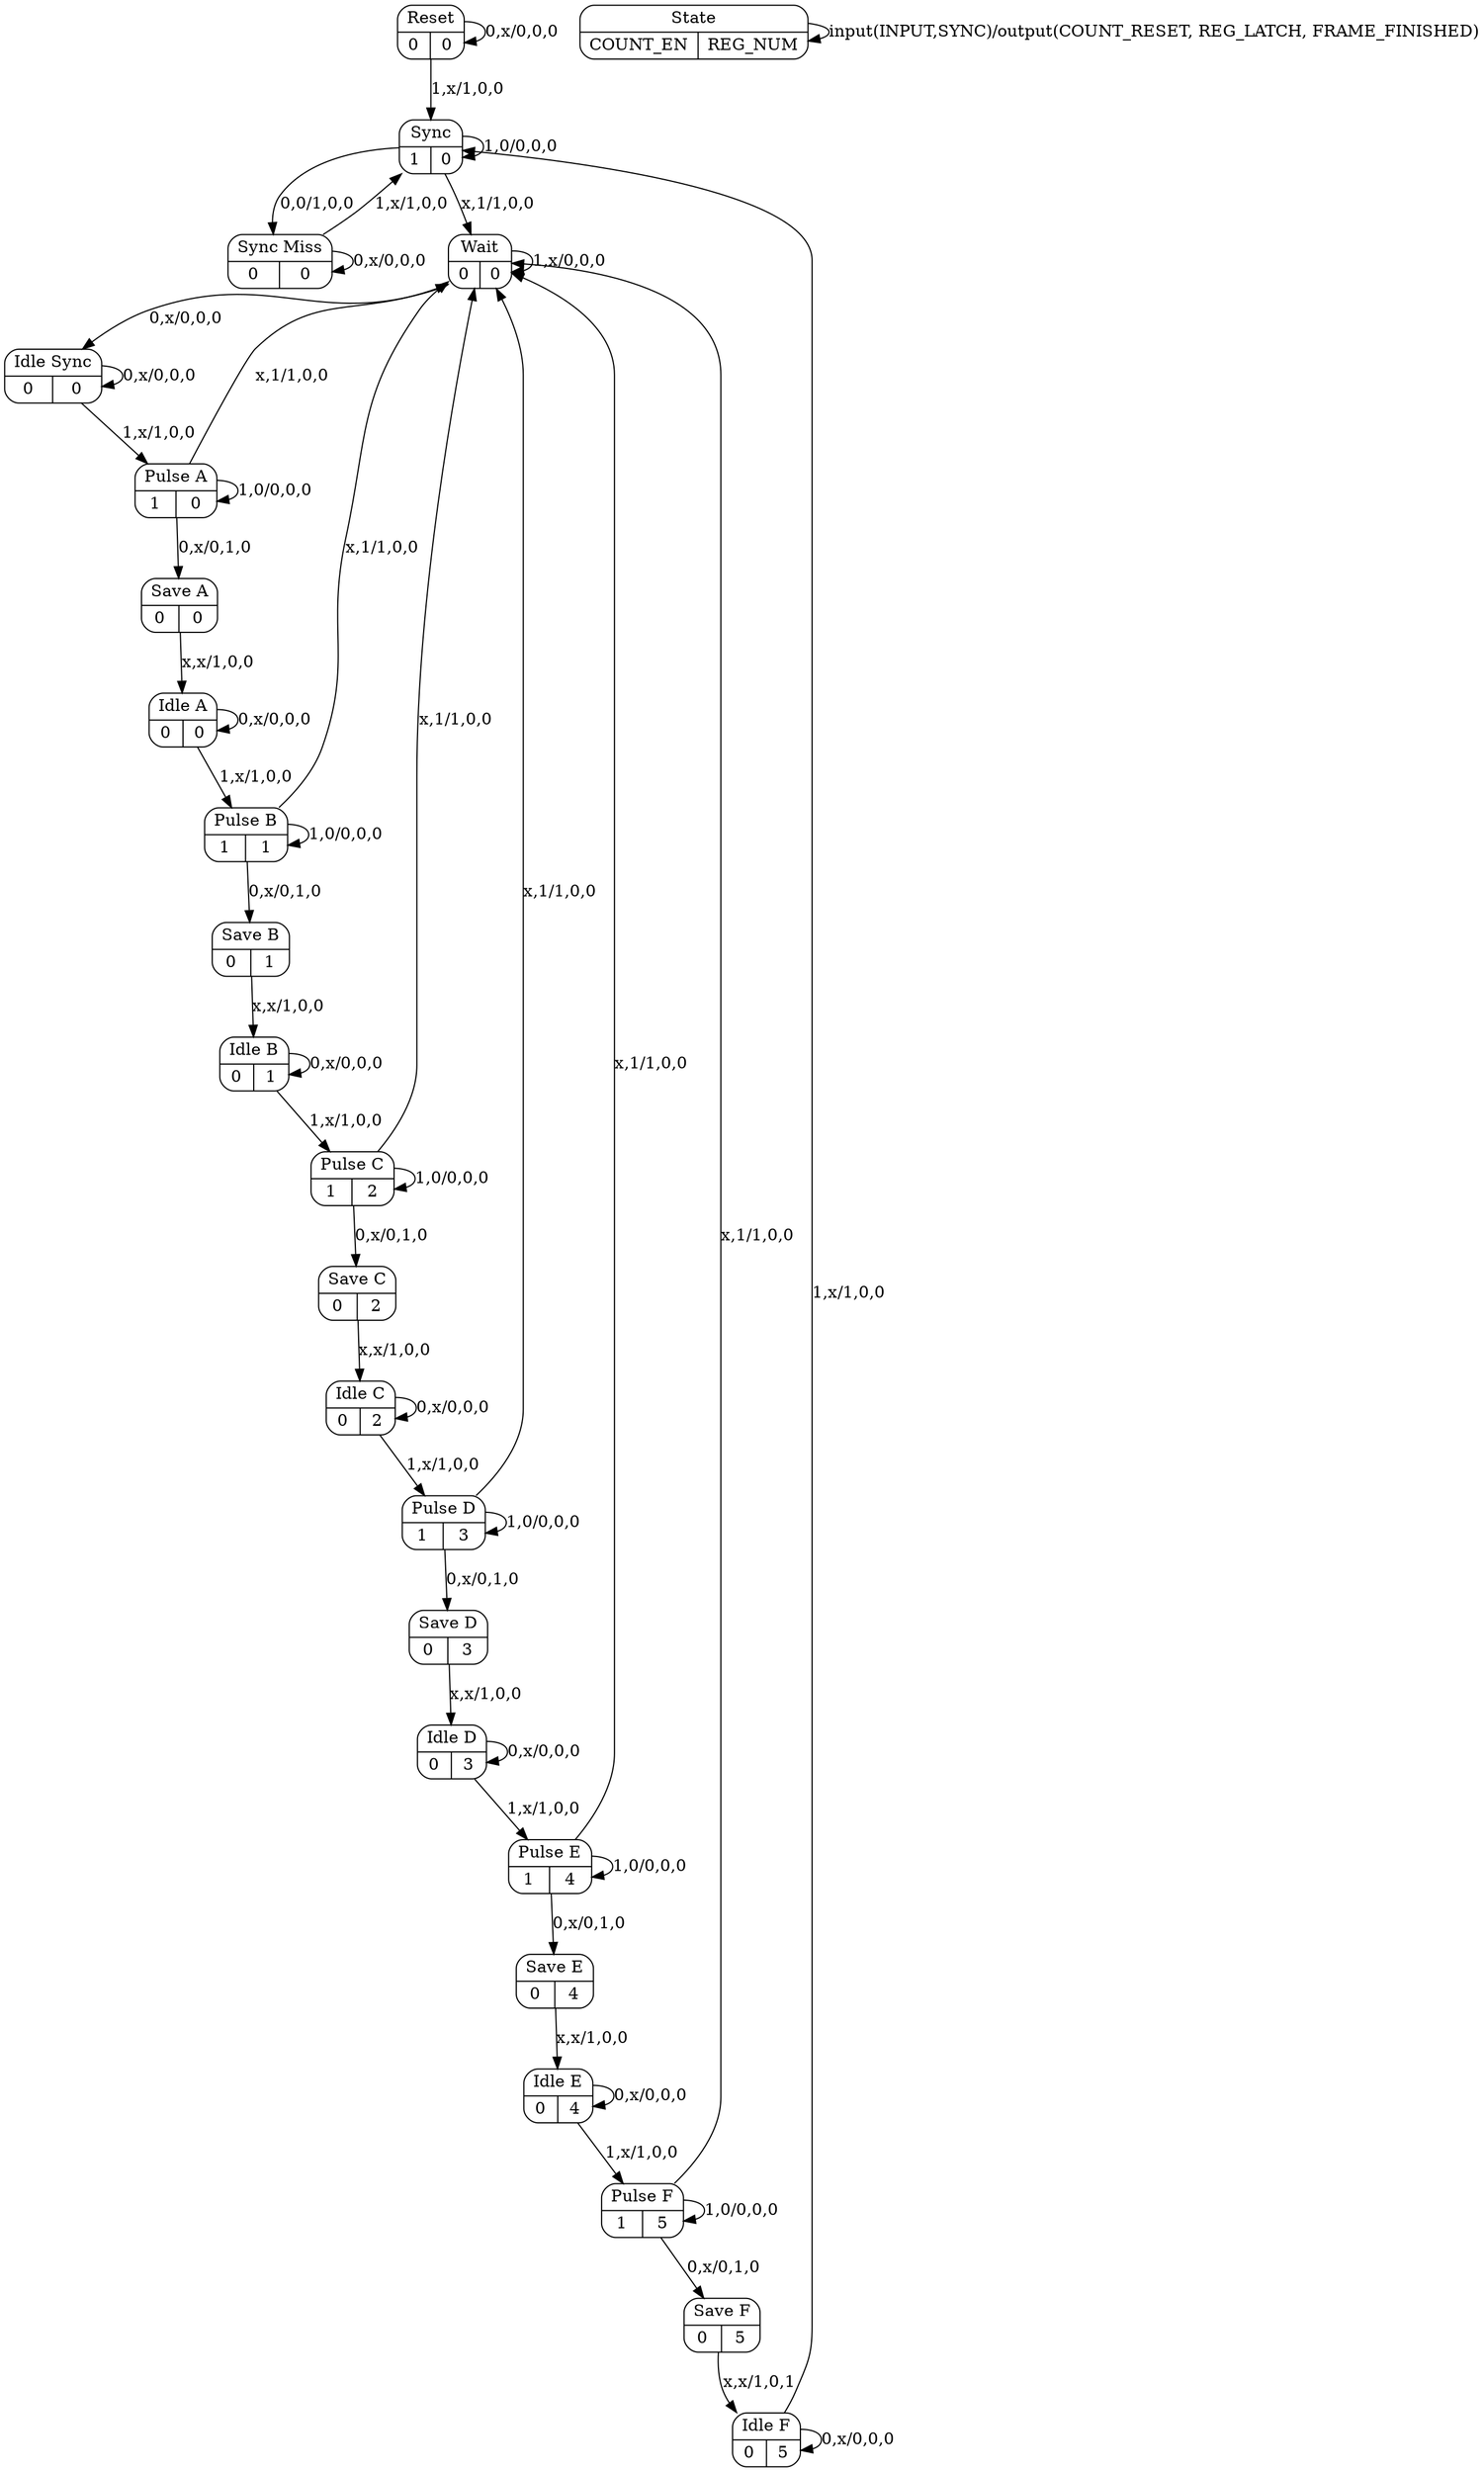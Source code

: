 digraph finite_state_machine {
	rankdir=UD;
	node [shape = record, style = rounded];
	reset [ label = "{Reset | {0 | 0}}" ];
	sync [ label = "{Sync | { 1 | 0 }}" ];
	sync_miss [ label = "{Sync Miss | {0 | 0}}"];
	wait [ label = "{Wait | {0 | 0}}" ];
	PA [ label = "{Pulse A | { 1 | 0 }}" ];
	PB [ label = "{Pulse B | { 1 | 1 }}" ];
	PC [ label = "{Pulse C | { 1 | 2 }}" ];
	PD [ label = "{Pulse D | { 1 | 3 }}" ];
	PE [ label = "{Pulse E | { 1 | 4 }}" ];
	PF [ label = "{Pulse F | { 1 | 5 }}" ];
	
	IA [ label = "{Idle A | {0 | 0}}" ];
	IB [ label = "{Idle B | {0 | 1}}" ];
	IC [ label = "{Idle C | {0 | 2}}" ];
	ID [ label = "{Idle D | {0 | 3}}" ];
	IE [ label = "{Idle E | {0 | 4}}" ];
	IF [ label = "{Idle F | {0 | 5}}" ];
	IS [ label = "{Idle Sync | {0 | 0}}" ];
	
	SA [ label = "{Save A | {0 | 0}}" ];
	SB [ label = "{Save B | {0 | 1}}" ];
	SC [ label = "{Save C | {0 | 2}}" ];
	SD [ label = "{Save D | {0 | 3}}" ];
	SE [ label = "{Save E | {0 | 4}}" ];
	SF [ label = "{Save F | {0 | 5}}" ];
		
	legend [ label = "{State | {COUNT_EN | REG_NUM}}" ];
	legend -> legend [label = "input(INPUT,SYNC)/output(COUNT_RESET, REG_LATCH, FRAME_FINISHED)" ];
	
	reset -> reset          [ label = "0,x/0,0,0" ];
	reset -> sync [ label = "1,x/1,0,0" ];
	sync -> wait [ label = "x,1/1,0,0" ];
	sync -> sync [ label = "1,0/0,0,0" ];
	sync -> sync_miss [ label = "0,0/1,0,0" ];
	sync_miss -> sync_miss [ label = "0,x/0,0,0" ];
	sync_miss -> sync [ label = "1,x/1,0,0" ];
	wait -> wait [ label = "1,x/0,0,0" ];
	wait -> IS [ label = "0,x/0,0,0" ];
	IS -> IS [ label = "0,x/0,0,0"];
	
	IS -> PA [ label = "1,x/1,0,0"];
	PA -> PA [ label = "1,0/0,0,0"];
	PA -> wait [ label = "x,1/1,0,0"];
	PA -> SA [ label = "0,x/0,1,0"];
	SA -> IA [ label = "x,x/1,0,0"];
	IA -> IA [ label = "0,x/0,0,0"];
	
	IA -> PB [ label = "1,x/1,0,0"];
	PB -> PB [ label = "1,0/0,0,0"];
	PB -> wait [ label = "x,1/1,0,0"];
	PB -> SB [ label = "0,x/0,1,0"];
	SB -> IB [ label = "x,x/1,0,0"];
	IB -> IB [ label = "0,x/0,0,0"];
	
	IB -> PC [ label = "1,x/1,0,0"];
	PC -> PC [ label = "1,0/0,0,0"];
	PC -> wait [ label = "x,1/1,0,0"];
	PC -> SC [ label = "0,x/0,1,0"];
	SC -> IC [ label = "x,x/1,0,0"];
	IC -> IC [ label = "0,x/0,0,0"];
	
	IC -> PD [ label = "1,x/1,0,0"];
	PD -> PD [ label = "1,0/0,0,0"];
	PD -> wait [ label = "x,1/1,0,0"];
	PD -> SD [ label = "0,x/0,1,0"];
	SD -> ID [ label = "x,x/1,0,0"];
	ID -> ID [ label = "0,x/0,0,0"];
	
	ID -> PE [ label = "1,x/1,0,0"];
	PE -> PE [ label = "1,0/0,0,0"];
	PE -> wait [ label = "x,1/1,0,0"];
	PE -> SE [ label = "0,x/0,1,0"];
	SE -> IE [ label = "x,x/1,0,0"];
	IE -> IE [ label = "0,x/0,0,0"];
	
	IE -> PF [ label = "1,x/1,0,0"];
	PF -> PF [ label = "1,0/0,0,0"];
	PF -> wait [ label = "x,1/1,0,0"];
	PF -> SF [ label = "0,x/0,1,0"];
	SF -> IF [ label = "x,x/1,0,1"];
	IF -> IF [ label = "0,x/0,0,0"];
	
	IF -> sync [ label = "1,x/1,0,0"];
}
